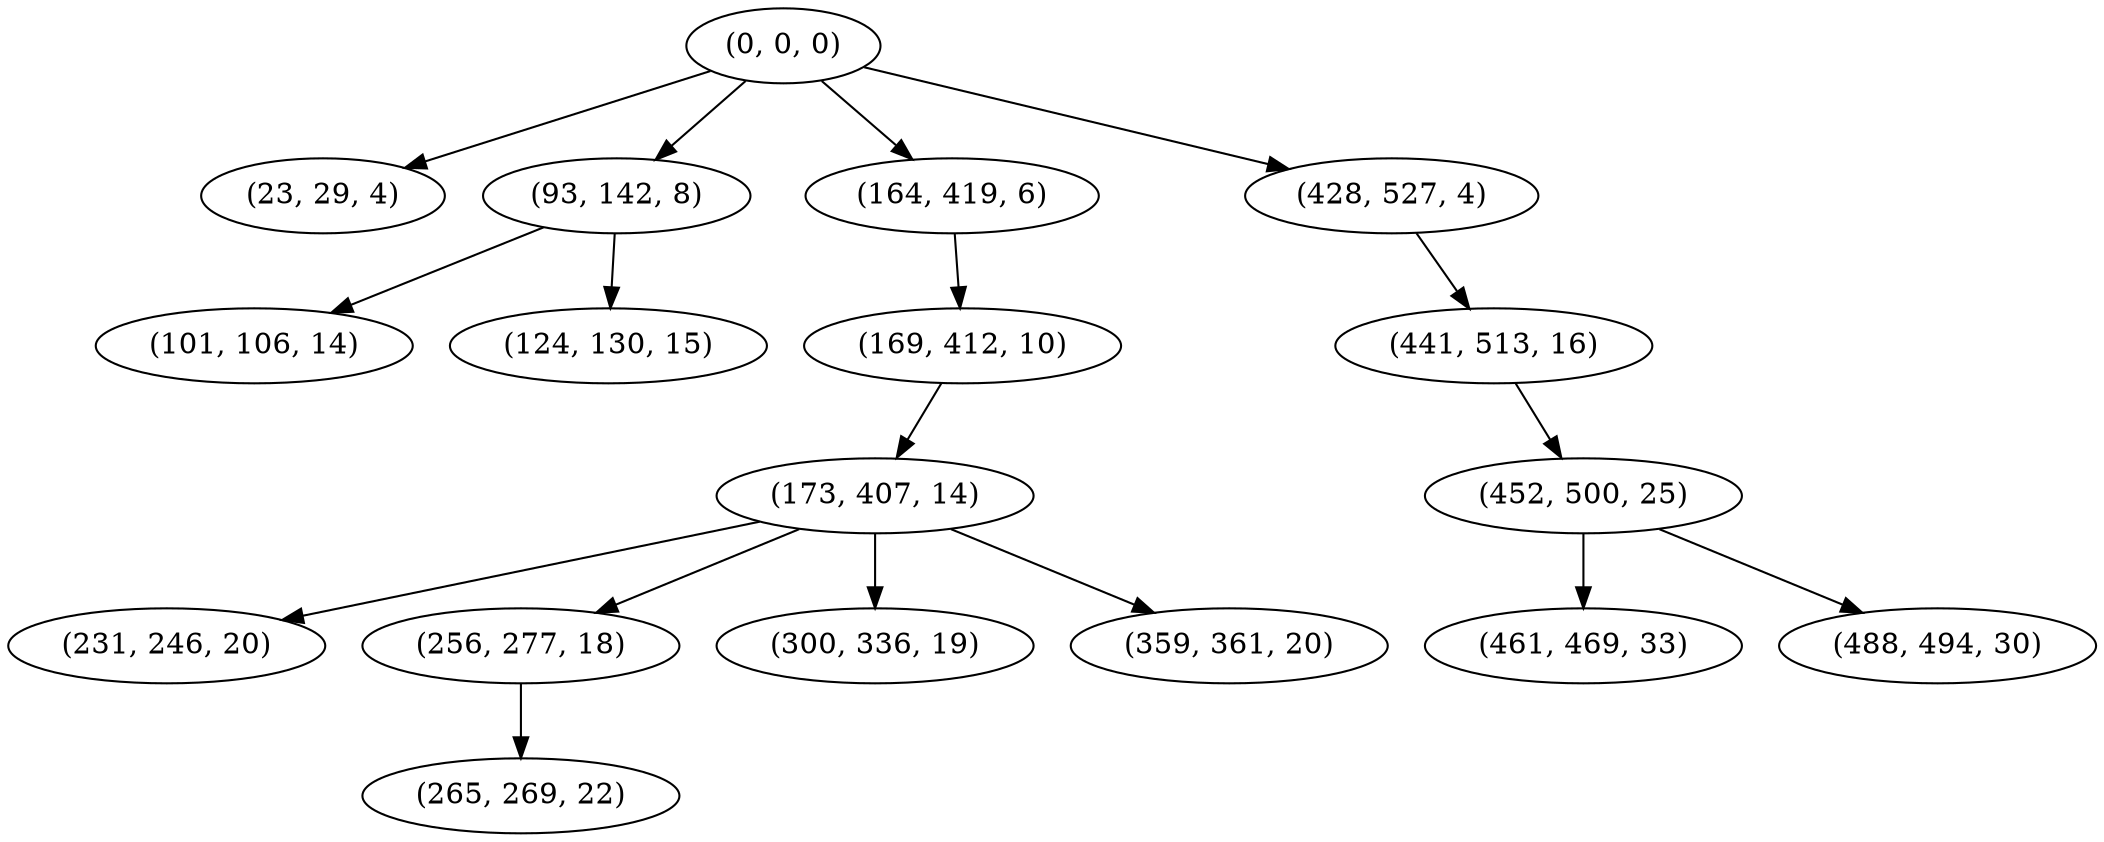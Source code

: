 digraph tree {
    "(0, 0, 0)";
    "(23, 29, 4)";
    "(93, 142, 8)";
    "(101, 106, 14)";
    "(124, 130, 15)";
    "(164, 419, 6)";
    "(169, 412, 10)";
    "(173, 407, 14)";
    "(231, 246, 20)";
    "(256, 277, 18)";
    "(265, 269, 22)";
    "(300, 336, 19)";
    "(359, 361, 20)";
    "(428, 527, 4)";
    "(441, 513, 16)";
    "(452, 500, 25)";
    "(461, 469, 33)";
    "(488, 494, 30)";
    "(0, 0, 0)" -> "(23, 29, 4)";
    "(0, 0, 0)" -> "(93, 142, 8)";
    "(0, 0, 0)" -> "(164, 419, 6)";
    "(0, 0, 0)" -> "(428, 527, 4)";
    "(93, 142, 8)" -> "(101, 106, 14)";
    "(93, 142, 8)" -> "(124, 130, 15)";
    "(164, 419, 6)" -> "(169, 412, 10)";
    "(169, 412, 10)" -> "(173, 407, 14)";
    "(173, 407, 14)" -> "(231, 246, 20)";
    "(173, 407, 14)" -> "(256, 277, 18)";
    "(173, 407, 14)" -> "(300, 336, 19)";
    "(173, 407, 14)" -> "(359, 361, 20)";
    "(256, 277, 18)" -> "(265, 269, 22)";
    "(428, 527, 4)" -> "(441, 513, 16)";
    "(441, 513, 16)" -> "(452, 500, 25)";
    "(452, 500, 25)" -> "(461, 469, 33)";
    "(452, 500, 25)" -> "(488, 494, 30)";
}
